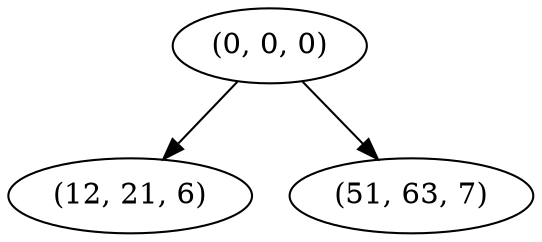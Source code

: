 digraph tree {
    "(0, 0, 0)";
    "(12, 21, 6)";
    "(51, 63, 7)";
    "(0, 0, 0)" -> "(12, 21, 6)";
    "(0, 0, 0)" -> "(51, 63, 7)";
}
